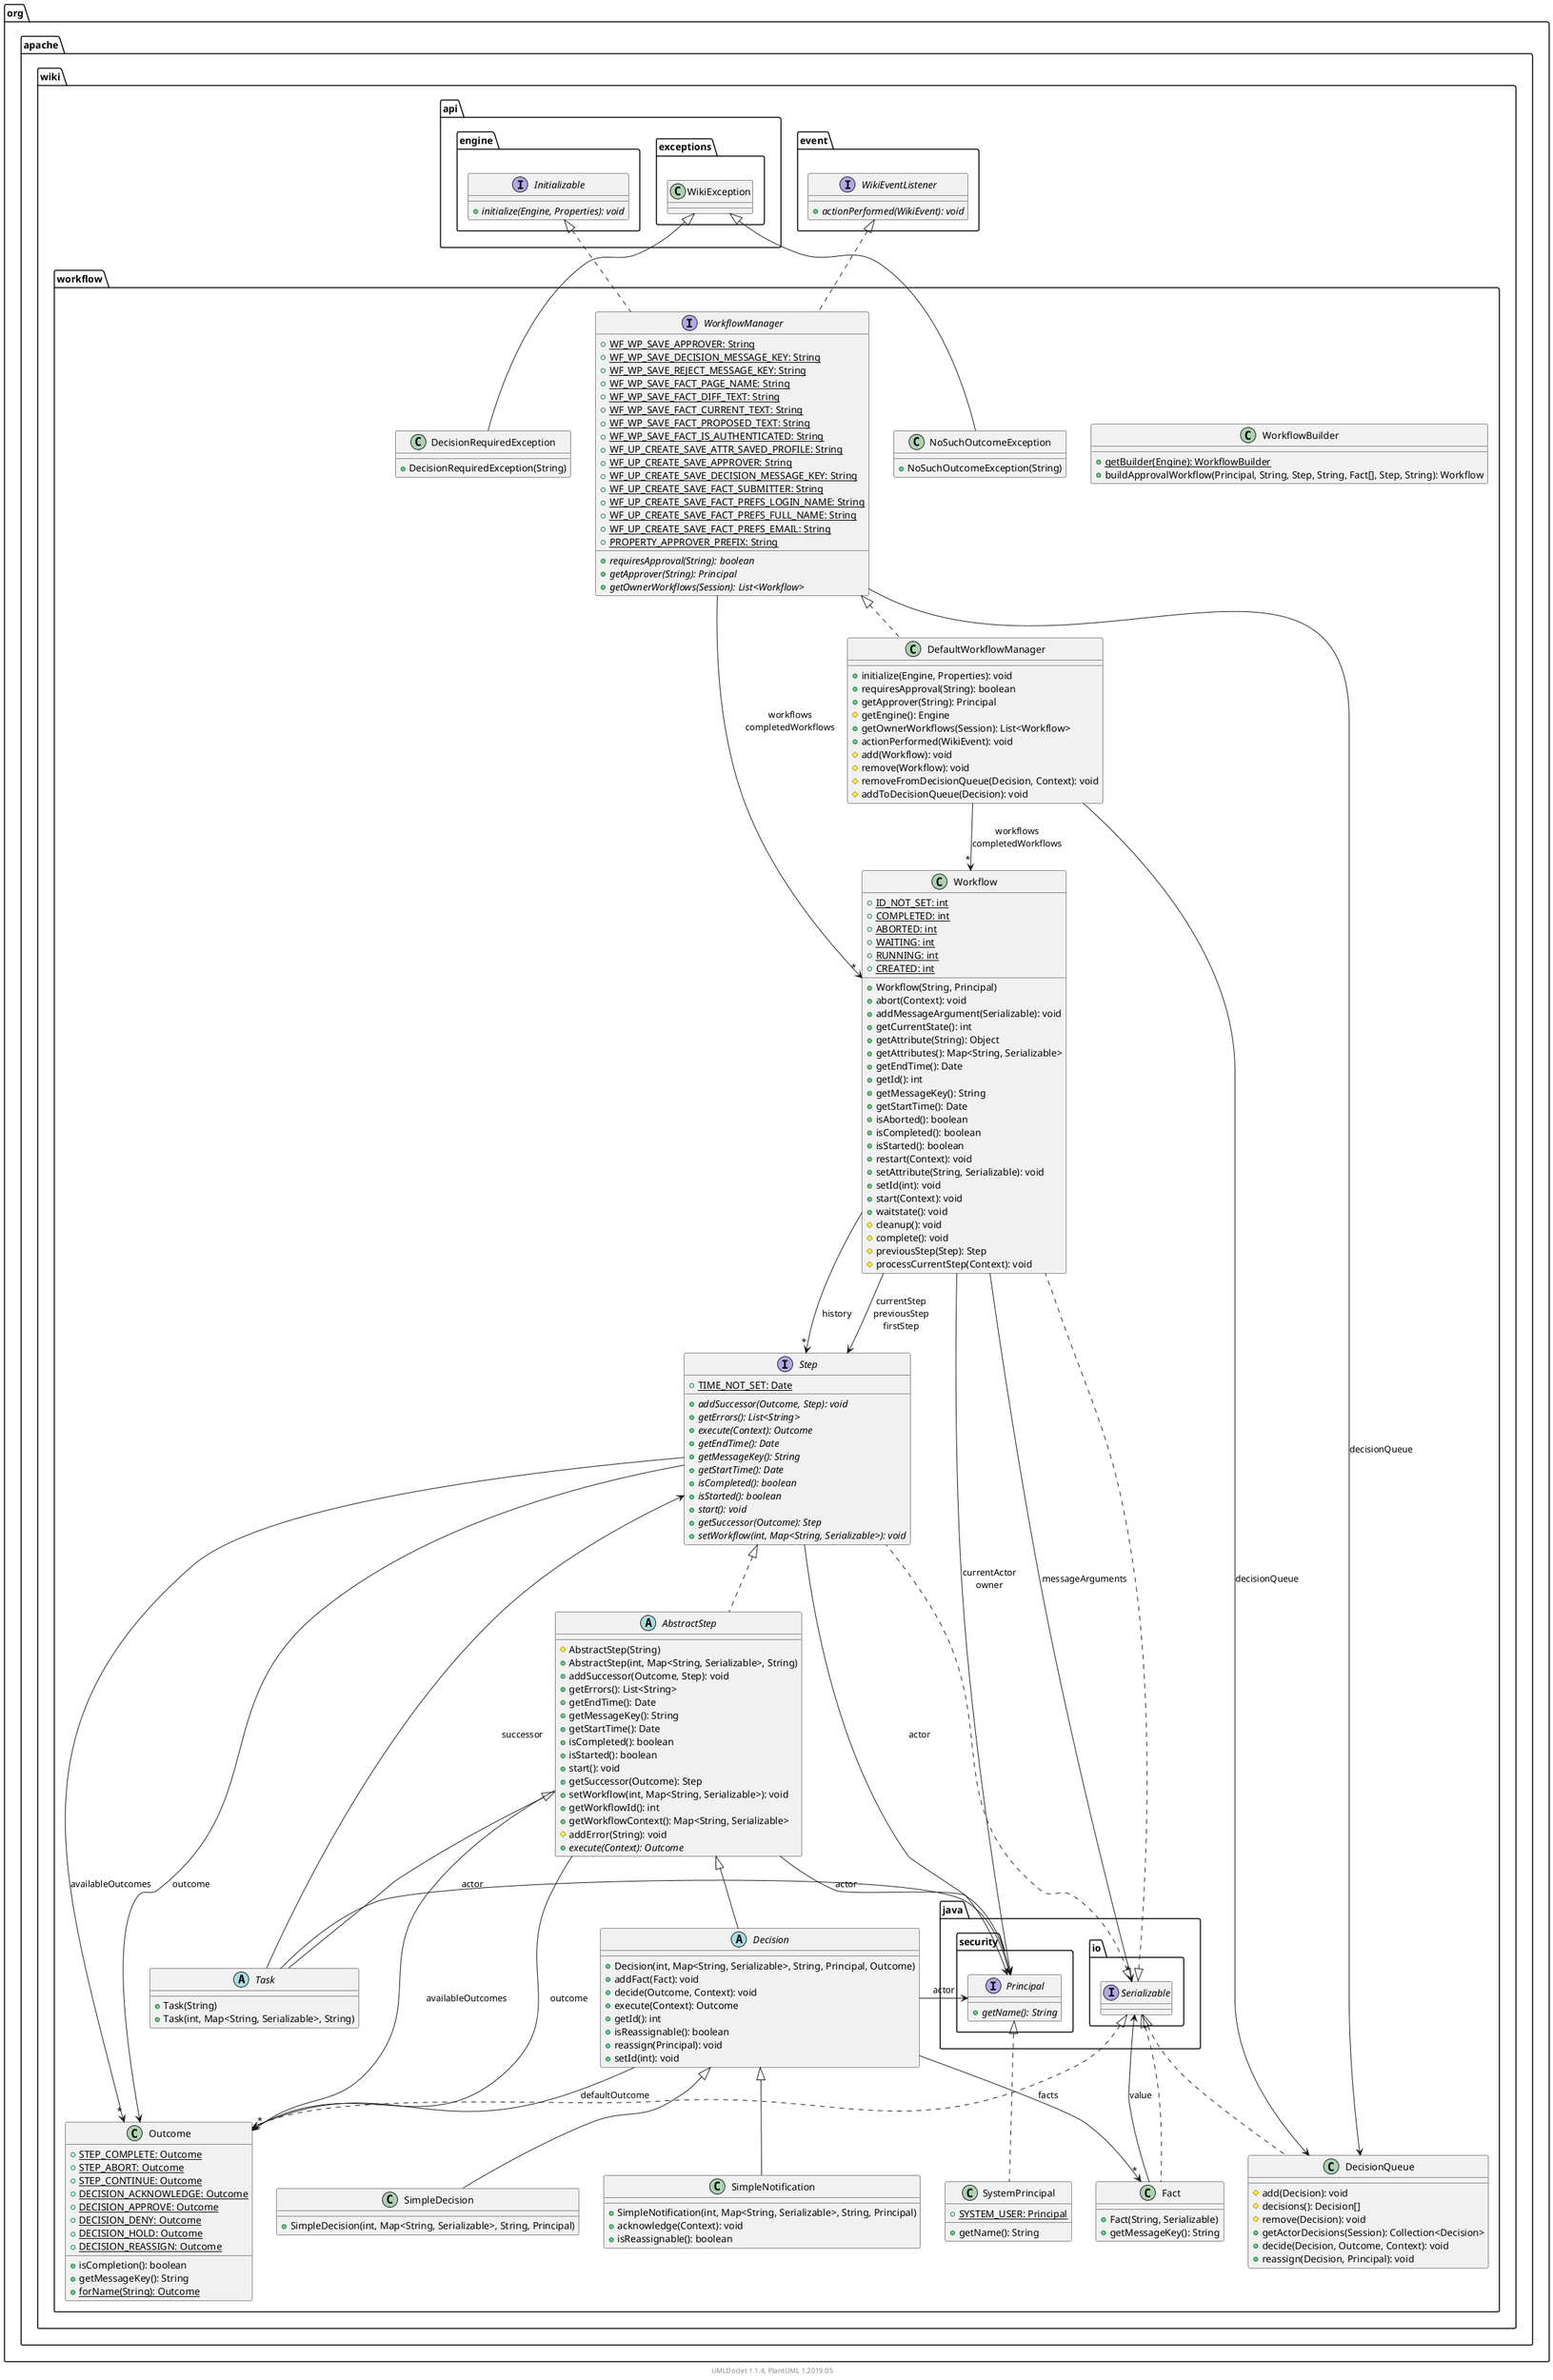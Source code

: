 @startuml

    namespace org.apache.wiki.workflow {

        class WorkflowBuilder [[WorkflowBuilder.html]] {
            {static} +getBuilder(Engine): WorkflowBuilder
            +buildApprovalWorkflow(Principal, String, Step, String, Fact[], Step, String): Workflow
        }

        abstract class Decision [[Decision.html]] {
            +Decision(int, Map<String, Serializable>, String, Principal, Outcome)
            +addFact(Fact): void
            +decide(Outcome, Context): void
            +execute(Context): Outcome
            +getId(): int
            +isReassignable(): boolean
            +reassign(Principal): void
            +setId(int): void
        }

        class Fact [[Fact.html]] {
            +Fact(String, Serializable)
            +getMessageKey(): String
        }

        class SystemPrincipal [[SystemPrincipal.html]] {
            {static} +SYSTEM_USER: Principal
            +getName(): String
        }

        class SimpleNotification [[SimpleNotification.html]] {
            +SimpleNotification(int, Map<String, Serializable>, String, Principal)
            +acknowledge(Context): void
            +isReassignable(): boolean
        }

        interface WorkflowManager [[WorkflowManager.html]] {
            {static} +WF_WP_SAVE_APPROVER: String
            {static} +WF_WP_SAVE_DECISION_MESSAGE_KEY: String
            {static} +WF_WP_SAVE_REJECT_MESSAGE_KEY: String
            {static} +WF_WP_SAVE_FACT_PAGE_NAME: String
            {static} +WF_WP_SAVE_FACT_DIFF_TEXT: String
            {static} +WF_WP_SAVE_FACT_CURRENT_TEXT: String
            {static} +WF_WP_SAVE_FACT_PROPOSED_TEXT: String
            {static} +WF_WP_SAVE_FACT_IS_AUTHENTICATED: String
            {static} +WF_UP_CREATE_SAVE_ATTR_SAVED_PROFILE: String
            {static} +WF_UP_CREATE_SAVE_APPROVER: String
            {static} +WF_UP_CREATE_SAVE_DECISION_MESSAGE_KEY: String
            {static} +WF_UP_CREATE_SAVE_FACT_SUBMITTER: String
            {static} +WF_UP_CREATE_SAVE_FACT_PREFS_LOGIN_NAME: String
            {static} +WF_UP_CREATE_SAVE_FACT_PREFS_FULL_NAME: String
            {static} +WF_UP_CREATE_SAVE_FACT_PREFS_EMAIL: String
            {static} +PROPERTY_APPROVER_PREFIX: String
            {abstract} +requiresApproval(String): boolean
            {abstract} +getApprover(String): Principal
            {abstract} +getOwnerWorkflows(Session): List<Workflow>
        }

        interface Step [[Step.html]] {
            {static} +TIME_NOT_SET: Date
            {abstract} +addSuccessor(Outcome, Step): void
            {abstract} +getErrors(): List<String>
            {abstract} +execute(Context): Outcome
            {abstract} +getEndTime(): Date
            {abstract} +getMessageKey(): String
            {abstract} +getStartTime(): Date
            {abstract} +isCompleted(): boolean
            {abstract} +isStarted(): boolean
            {abstract} +start(): void
            {abstract} +getSuccessor(Outcome): Step
            {abstract} +setWorkflow(int, Map<String, Serializable>): void
        }

        class Outcome [[Outcome.html]] {
            {static} +STEP_COMPLETE: Outcome
            {static} +STEP_ABORT: Outcome
            {static} +STEP_CONTINUE: Outcome
            {static} +DECISION_ACKNOWLEDGE: Outcome
            {static} +DECISION_APPROVE: Outcome
            {static} +DECISION_DENY: Outcome
            {static} +DECISION_HOLD: Outcome
            {static} +DECISION_REASSIGN: Outcome
            +isCompletion(): boolean
            +getMessageKey(): String
            {static} +forName(String): Outcome
        }

        class Workflow [[Workflow.html]] {
            {static} +ID_NOT_SET: int
            {static} +COMPLETED: int
            {static} +ABORTED: int
            {static} +WAITING: int
            {static} +RUNNING: int
            {static} +CREATED: int
            +Workflow(String, Principal)
            +abort(Context): void
            +addMessageArgument(Serializable): void
            +getCurrentState(): int
            +getAttribute(String): Object
            +getAttributes(): Map<String, Serializable>
            +getEndTime(): Date
            +getId(): int
            +getMessageKey(): String
            +getStartTime(): Date
            +isAborted(): boolean
            +isCompleted(): boolean
            +isStarted(): boolean
            +restart(Context): void
            +setAttribute(String, Serializable): void
            +setId(int): void
            +start(Context): void
            +waitstate(): void
            #cleanup(): void
            #complete(): void
            #previousStep(Step): Step
            #processCurrentStep(Context): void
        }

        class DefaultWorkflowManager [[DefaultWorkflowManager.html]] {
            +initialize(Engine, Properties): void
            +requiresApproval(String): boolean
            +getApprover(String): Principal
            #getEngine(): Engine
            +getOwnerWorkflows(Session): List<Workflow>
            +actionPerformed(WikiEvent): void
            #add(Workflow): void
            #remove(Workflow): void
            #removeFromDecisionQueue(Decision, Context): void
            #addToDecisionQueue(Decision): void
        }

        class DecisionRequiredException [[DecisionRequiredException.html]] {
            +DecisionRequiredException(String)
        }

        class DecisionQueue [[DecisionQueue.html]] {
            #add(Decision): void
            #decisions(): Decision[]
            #remove(Decision): void
            +getActorDecisions(Session): Collection<Decision>
            +decide(Decision, Outcome, Context): void
            +reassign(Decision, Principal): void
        }

        abstract class AbstractStep [[AbstractStep.html]] {
            #AbstractStep(String)
            +AbstractStep(int, Map<String, Serializable>, String)
            +addSuccessor(Outcome, Step): void
            +getErrors(): List<String>
            +getEndTime(): Date
            +getMessageKey(): String
            +getStartTime(): Date
            +isCompleted(): boolean
            +isStarted(): boolean
            +start(): void
            +getSuccessor(Outcome): Step
            +setWorkflow(int, Map<String, Serializable>): void
            +getWorkflowId(): int
            +getWorkflowContext(): Map<String, Serializable>
            #addError(String): void
            {abstract} +execute(Context): Outcome
        }

        abstract class Task [[Task.html]] {
            +Task(String)
            +Task(int, Map<String, Serializable>, String)
        }

        class NoSuchOutcomeException [[NoSuchOutcomeException.html]] {
            +NoSuchOutcomeException(String)
        }

        class SimpleDecision [[SimpleDecision.html]] {
            +SimpleDecision(int, Map<String, Serializable>, String, Principal)
        }

        AbstractStep <|-- Decision

        interface java.io.Serializable
        java.io.Serializable <|.. Fact

        interface java.security.Principal {
            {abstract} +getName(): String
        }
        java.security.Principal <|.. SystemPrincipal

        Decision <|-- SimpleNotification

        interface org.apache.wiki.event.WikiEventListener {
            {abstract} +actionPerformed(WikiEvent): void
        }
        org.apache.wiki.event.WikiEventListener <|.. WorkflowManager

        interface org.apache.wiki.api.engine.Initializable {
            {abstract} +initialize(Engine, Properties): void
        }
        org.apache.wiki.api.engine.Initializable <|.. WorkflowManager

        java.io.Serializable <|.. Step

        java.io.Serializable <|.. Outcome

        java.io.Serializable <|.. Workflow

        WorkflowManager <|.. DefaultWorkflowManager

        class org.apache.wiki.api.exceptions.WikiException
        org.apache.wiki.api.exceptions.WikiException <|-- DecisionRequiredException

        java.io.Serializable <|.. DecisionQueue

        Step <|.. AbstractStep

        AbstractStep <|-- Task

        org.apache.wiki.api.exceptions.WikiException <|-- NoSuchOutcomeException

        Decision <|-- SimpleDecision

        Decision --> java.security.Principal: actor

        Decision --> Outcome: defaultOutcome

        Decision --> "*" Fact: facts

        Fact --> java.io.Serializable: value

        WorkflowManager --> "*" Workflow: workflows\ncompletedWorkflows

        WorkflowManager --> DecisionQueue: decisionQueue

        Step --> "*" Outcome: availableOutcomes

        Step --> java.security.Principal: actor

        Step --> Outcome: outcome

        Workflow --> java.security.Principal: currentActor\nowner

        Workflow --> Step: currentStep\npreviousStep\nfirstStep

        Workflow --> "*" java.io.Serializable: messageArguments

        Workflow --> "*" Step: history

        DefaultWorkflowManager --> "*" Workflow: workflows\ncompletedWorkflows

        DefaultWorkflowManager --> DecisionQueue: decisionQueue

        AbstractStep --> "*" Outcome: availableOutcomes

        AbstractStep --> Outcome: outcome

        AbstractStep --> java.security.Principal: actor

        Task --> java.security.Principal: actor

        Task --> Step: successor

    }


    center footer UMLDoclet 1.1.4, PlantUML 1.2019.05
@enduml
